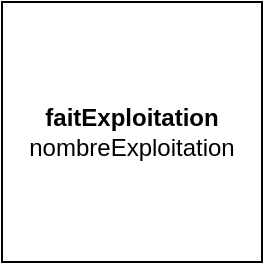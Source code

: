 <mxfile version="12.6.2" type="github">
  <diagram id="G0MqJpi9HQVIHO3GD1oq" name="Page-1">
    <mxGraphModel dx="570" dy="386" grid="1" gridSize="10" guides="1" tooltips="1" connect="1" arrows="1" fold="1" page="1" pageScale="1" pageWidth="827" pageHeight="1169" math="0" shadow="0">
      <root>
        <mxCell id="0"/>
        <mxCell id="1" parent="0"/>
        <mxCell id="ZqlWHP8wBuOTazcMExGQ-1" value="&lt;div&gt;&lt;b&gt;faitExploitation&lt;/b&gt;&lt;/div&gt;&lt;div&gt;nombreExploitation&lt;br&gt;&lt;/div&gt;" style="whiteSpace=wrap;html=1;aspect=fixed;" parent="1" vertex="1">
          <mxGeometry x="410" y="290" width="130" height="130" as="geometry"/>
        </mxCell>
      </root>
    </mxGraphModel>
  </diagram>
</mxfile>
